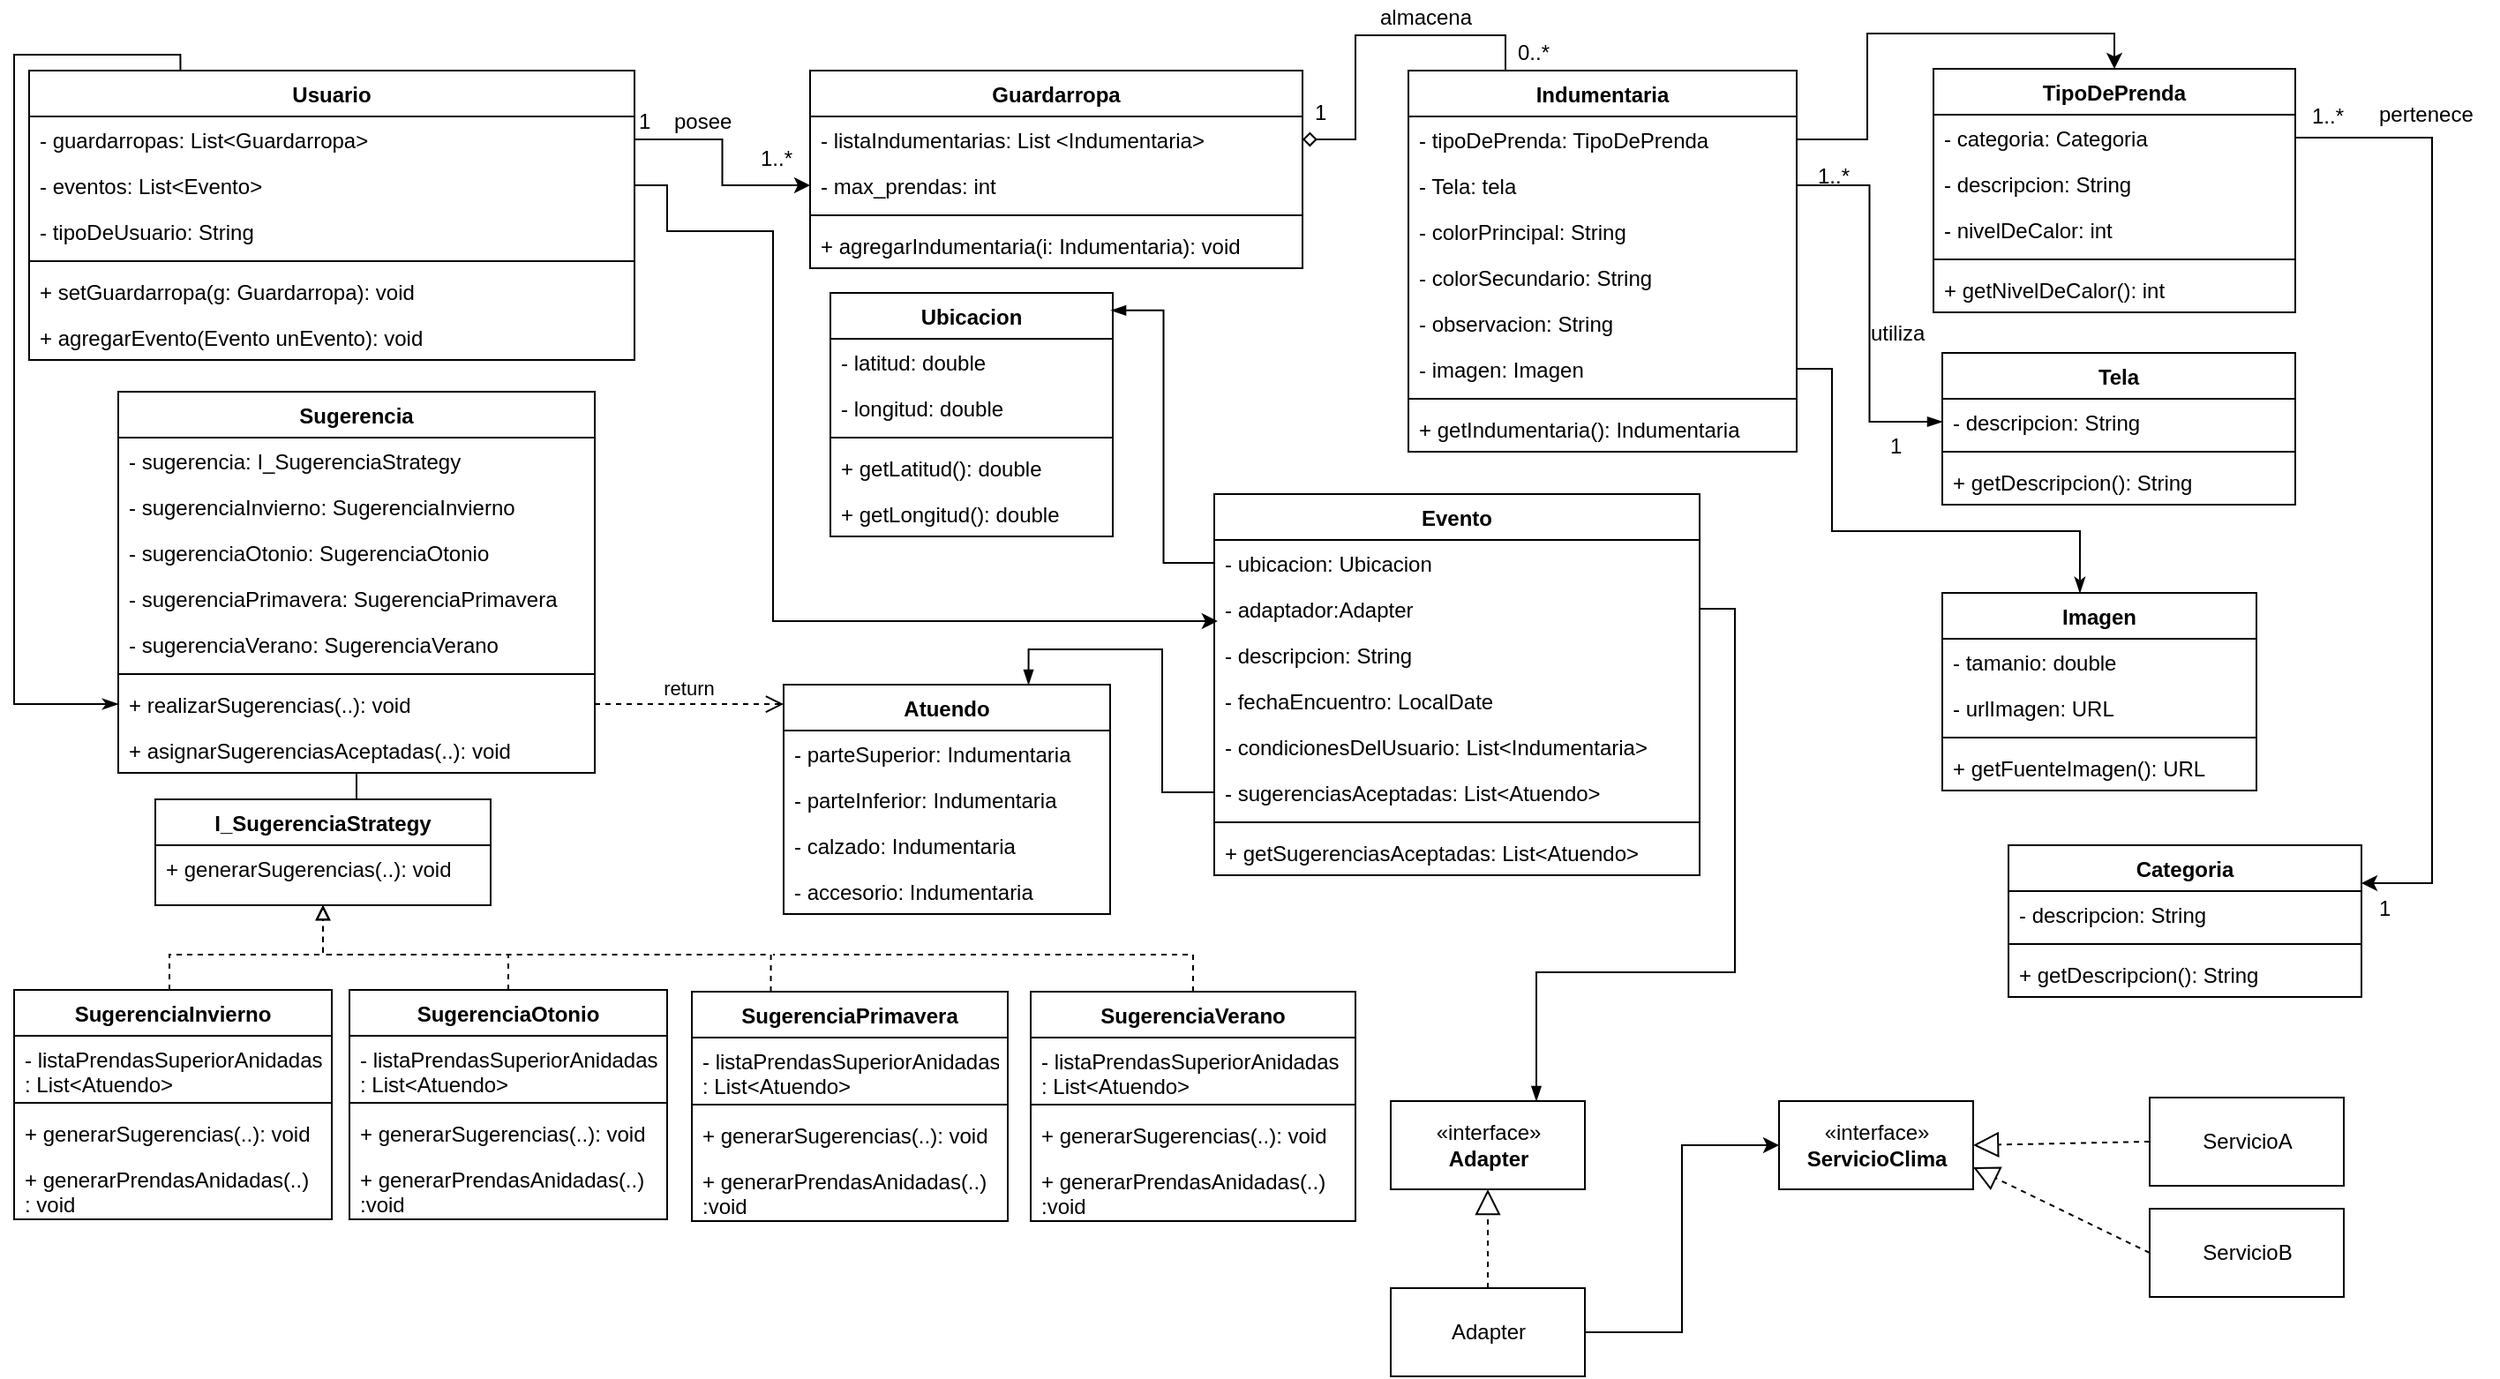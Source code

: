 <mxfile pages="1" version="11.2.2" type="device"><diagram id="8OU8Xir1Ybn-dw4blwjH" name="Page-1"><mxGraphModel dx="1422" dy="1907" grid="1" gridSize="10" guides="1" tooltips="1" connect="1" arrows="1" fold="1" page="1" pageScale="1" pageWidth="1654" pageHeight="1169" math="0" shadow="0"><root><mxCell id="0"/><mxCell id="1" parent="0"/><mxCell id="MgYCHtOOnXpCX_YPfVnc-1" value="Categoria" style="swimlane;fontStyle=1;align=center;verticalAlign=top;childLayout=stackLayout;horizontal=1;startSize=26;horizontalStack=0;resizeParent=1;resizeParentMax=0;resizeLast=0;collapsible=1;marginBottom=0;" parent="1" vertex="1"><mxGeometry x="1150" y="-642" width="200" height="86" as="geometry"/></mxCell><mxCell id="MgYCHtOOnXpCX_YPfVnc-36" value="- descripcion: String" style="text;strokeColor=none;fillColor=none;align=left;verticalAlign=top;spacingLeft=4;spacingRight=4;overflow=hidden;rotatable=0;points=[[0,0.5],[1,0.5]];portConstraint=eastwest;" parent="MgYCHtOOnXpCX_YPfVnc-1" vertex="1"><mxGeometry y="26" width="200" height="26" as="geometry"/></mxCell><mxCell id="MgYCHtOOnXpCX_YPfVnc-3" value="" style="line;strokeWidth=1;fillColor=none;align=left;verticalAlign=middle;spacingTop=-1;spacingLeft=3;spacingRight=3;rotatable=0;labelPosition=right;points=[];portConstraint=eastwest;" parent="MgYCHtOOnXpCX_YPfVnc-1" vertex="1"><mxGeometry y="52" width="200" height="8" as="geometry"/></mxCell><mxCell id="tLxr5ZWW_L6coS8VjgPd-20" value="+ getDescripcion(): String" style="text;strokeColor=none;fillColor=none;align=left;verticalAlign=top;spacingLeft=4;spacingRight=4;overflow=hidden;rotatable=0;points=[[0,0.5],[1,0.5]];portConstraint=eastwest;" parent="MgYCHtOOnXpCX_YPfVnc-1" vertex="1"><mxGeometry y="60" width="200" height="26" as="geometry"/></mxCell><mxCell id="MgYCHtOOnXpCX_YPfVnc-5" value="Tela" style="swimlane;fontStyle=1;align=center;verticalAlign=top;childLayout=stackLayout;horizontal=1;startSize=26;horizontalStack=0;resizeParent=1;resizeParentMax=0;resizeLast=0;collapsible=1;marginBottom=0;" parent="1" vertex="1"><mxGeometry x="1112.5" y="-921" width="200" height="86" as="geometry"/></mxCell><mxCell id="MgYCHtOOnXpCX_YPfVnc-6" value="- descripcion: String" style="text;strokeColor=none;fillColor=none;align=left;verticalAlign=top;spacingLeft=4;spacingRight=4;overflow=hidden;rotatable=0;points=[[0,0.5],[1,0.5]];portConstraint=eastwest;" parent="MgYCHtOOnXpCX_YPfVnc-5" vertex="1"><mxGeometry y="26" width="200" height="26" as="geometry"/></mxCell><mxCell id="MgYCHtOOnXpCX_YPfVnc-7" value="" style="line;strokeWidth=1;fillColor=none;align=left;verticalAlign=middle;spacingTop=-1;spacingLeft=3;spacingRight=3;rotatable=0;labelPosition=right;points=[];portConstraint=eastwest;" parent="MgYCHtOOnXpCX_YPfVnc-5" vertex="1"><mxGeometry y="52" width="200" height="8" as="geometry"/></mxCell><mxCell id="tLxr5ZWW_L6coS8VjgPd-21" value="+ getDescripcion(): String" style="text;strokeColor=none;fillColor=none;align=left;verticalAlign=top;spacingLeft=4;spacingRight=4;overflow=hidden;rotatable=0;points=[[0,0.5],[1,0.5]];portConstraint=eastwest;" parent="MgYCHtOOnXpCX_YPfVnc-5" vertex="1"><mxGeometry y="60" width="200" height="26" as="geometry"/></mxCell><mxCell id="MgYCHtOOnXpCX_YPfVnc-13" value="TipoDePrenda" style="swimlane;fontStyle=1;align=center;verticalAlign=top;childLayout=stackLayout;horizontal=1;startSize=26;horizontalStack=0;resizeParent=1;resizeParentMax=0;resizeLast=0;collapsible=1;marginBottom=0;" parent="1" vertex="1"><mxGeometry x="1107.5" y="-1082" width="205" height="138" as="geometry"/></mxCell><mxCell id="MgYCHtOOnXpCX_YPfVnc-14" value="- categoria: Categoria" style="text;strokeColor=none;fillColor=none;align=left;verticalAlign=top;spacingLeft=4;spacingRight=4;overflow=hidden;rotatable=0;points=[[0,0.5],[1,0.5]];portConstraint=eastwest;" parent="MgYCHtOOnXpCX_YPfVnc-13" vertex="1"><mxGeometry y="26" width="205" height="26" as="geometry"/></mxCell><mxCell id="UfA541FBa1bPkRwfFyCx-13" value="- descripcion: String" style="text;strokeColor=none;fillColor=none;align=left;verticalAlign=top;spacingLeft=4;spacingRight=4;overflow=hidden;rotatable=0;points=[[0,0.5],[1,0.5]];portConstraint=eastwest;" parent="MgYCHtOOnXpCX_YPfVnc-13" vertex="1"><mxGeometry y="52" width="205" height="26" as="geometry"/></mxCell><mxCell id="UfA541FBa1bPkRwfFyCx-82" value="- nivelDeCalor: int" style="text;strokeColor=none;fillColor=none;align=left;verticalAlign=top;spacingLeft=4;spacingRight=4;overflow=hidden;rotatable=0;points=[[0,0.5],[1,0.5]];portConstraint=eastwest;" parent="MgYCHtOOnXpCX_YPfVnc-13" vertex="1"><mxGeometry y="78" width="205" height="26" as="geometry"/></mxCell><mxCell id="MgYCHtOOnXpCX_YPfVnc-15" value="" style="line;strokeWidth=1;fillColor=none;align=left;verticalAlign=middle;spacingTop=-1;spacingLeft=3;spacingRight=3;rotatable=0;labelPosition=right;points=[];portConstraint=eastwest;" parent="MgYCHtOOnXpCX_YPfVnc-13" vertex="1"><mxGeometry y="104" width="205" height="8" as="geometry"/></mxCell><mxCell id="UfA541FBa1bPkRwfFyCx-14" value="+ getNivelDeCalor(): int" style="text;strokeColor=none;fillColor=none;align=left;verticalAlign=top;spacingLeft=4;spacingRight=4;overflow=hidden;rotatable=0;points=[[0,0.5],[1,0.5]];portConstraint=eastwest;" parent="MgYCHtOOnXpCX_YPfVnc-13" vertex="1"><mxGeometry y="112" width="205" height="26" as="geometry"/></mxCell><mxCell id="UfA541FBa1bPkRwfFyCx-17" style="edgeStyle=orthogonalEdgeStyle;rounded=0;orthogonalLoop=1;jettySize=auto;html=1;exitX=1;exitY=0.5;exitDx=0;exitDy=0;entryX=0.5;entryY=0;entryDx=0;entryDy=0;" parent="1" source="MgYCHtOOnXpCX_YPfVnc-38" target="MgYCHtOOnXpCX_YPfVnc-13" edge="1"><mxGeometry relative="1" as="geometry"><Array as="points"><mxPoint x="1070" y="-1042"/><mxPoint x="1070" y="-1102"/><mxPoint x="1210" y="-1102"/></Array></mxGeometry></mxCell><mxCell id="UfA541FBa1bPkRwfFyCx-22" style="edgeStyle=orthogonalEdgeStyle;rounded=0;orthogonalLoop=1;jettySize=auto;html=1;exitX=0.25;exitY=0;exitDx=0;exitDy=0;entryX=1;entryY=0.5;entryDx=0;entryDy=0;endArrow=diamond;endFill=0;" parent="1" source="MgYCHtOOnXpCX_YPfVnc-37" target="tLxr5ZWW_L6coS8VjgPd-8" edge="1"><mxGeometry relative="1" as="geometry"/></mxCell><mxCell id="MgYCHtOOnXpCX_YPfVnc-37" value="Indumentaria" style="swimlane;fontStyle=1;align=center;verticalAlign=top;childLayout=stackLayout;horizontal=1;startSize=26;horizontalStack=0;resizeParent=1;resizeParentMax=0;resizeLast=0;collapsible=1;marginBottom=0;" parent="1" vertex="1"><mxGeometry x="810" y="-1081" width="220" height="216" as="geometry"/></mxCell><mxCell id="MgYCHtOOnXpCX_YPfVnc-38" value="- tipoDePrenda: TipoDePrenda" style="text;strokeColor=none;fillColor=none;align=left;verticalAlign=top;spacingLeft=4;spacingRight=4;overflow=hidden;rotatable=0;points=[[0,0.5],[1,0.5]];portConstraint=eastwest;" parent="MgYCHtOOnXpCX_YPfVnc-37" vertex="1"><mxGeometry y="26" width="220" height="26" as="geometry"/></mxCell><mxCell id="MgYCHtOOnXpCX_YPfVnc-45" value="- Tela: tela" style="text;strokeColor=none;fillColor=none;align=left;verticalAlign=top;spacingLeft=4;spacingRight=4;overflow=hidden;rotatable=0;points=[[0,0.5],[1,0.5]];portConstraint=eastwest;" parent="MgYCHtOOnXpCX_YPfVnc-37" vertex="1"><mxGeometry y="52" width="220" height="26" as="geometry"/></mxCell><mxCell id="tLxr5ZWW_L6coS8VjgPd-23" value="- colorPrincipal: String" style="text;strokeColor=none;fillColor=none;align=left;verticalAlign=top;spacingLeft=4;spacingRight=4;overflow=hidden;rotatable=0;points=[[0,0.5],[1,0.5]];portConstraint=eastwest;" parent="MgYCHtOOnXpCX_YPfVnc-37" vertex="1"><mxGeometry y="78" width="220" height="26" as="geometry"/></mxCell><mxCell id="tLxr5ZWW_L6coS8VjgPd-22" value="- colorSecundario: String" style="text;strokeColor=none;fillColor=none;align=left;verticalAlign=top;spacingLeft=4;spacingRight=4;overflow=hidden;rotatable=0;points=[[0,0.5],[1,0.5]];portConstraint=eastwest;" parent="MgYCHtOOnXpCX_YPfVnc-37" vertex="1"><mxGeometry y="104" width="220" height="26" as="geometry"/></mxCell><mxCell id="tLxr5ZWW_L6coS8VjgPd-24" value="- observacion: String" style="text;strokeColor=none;fillColor=none;align=left;verticalAlign=top;spacingLeft=4;spacingRight=4;overflow=hidden;rotatable=0;points=[[0,0.5],[1,0.5]];portConstraint=eastwest;" parent="MgYCHtOOnXpCX_YPfVnc-37" vertex="1"><mxGeometry y="130" width="220" height="26" as="geometry"/></mxCell><mxCell id="5P4lLM2oPg7urz62pOL4-3" value="- imagen: Imagen" style="text;strokeColor=none;fillColor=none;align=left;verticalAlign=top;spacingLeft=4;spacingRight=4;overflow=hidden;rotatable=0;points=[[0,0.5],[1,0.5]];portConstraint=eastwest;" parent="MgYCHtOOnXpCX_YPfVnc-37" vertex="1"><mxGeometry y="156" width="220" height="26" as="geometry"/></mxCell><mxCell id="MgYCHtOOnXpCX_YPfVnc-39" value="" style="line;strokeWidth=1;fillColor=none;align=left;verticalAlign=middle;spacingTop=-1;spacingLeft=3;spacingRight=3;rotatable=0;labelPosition=right;points=[];portConstraint=eastwest;" parent="MgYCHtOOnXpCX_YPfVnc-37" vertex="1"><mxGeometry y="182" width="220" height="8" as="geometry"/></mxCell><mxCell id="MgYCHtOOnXpCX_YPfVnc-40" value="+ getIndumentaria(): Indumentaria" style="text;strokeColor=none;fillColor=none;align=left;verticalAlign=top;spacingLeft=4;spacingRight=4;overflow=hidden;rotatable=0;points=[[0,0.5],[1,0.5]];portConstraint=eastwest;" parent="MgYCHtOOnXpCX_YPfVnc-37" vertex="1"><mxGeometry y="190" width="220" height="26" as="geometry"/></mxCell><mxCell id="MgYCHtOOnXpCX_YPfVnc-74" value="Usuario" style="swimlane;fontStyle=1;align=center;verticalAlign=top;childLayout=stackLayout;horizontal=1;startSize=26;horizontalStack=0;resizeParent=1;resizeParentMax=0;resizeLast=0;collapsible=1;marginBottom=0;" parent="1" vertex="1"><mxGeometry x="28.5" y="-1081" width="343" height="164" as="geometry"/></mxCell><mxCell id="MgYCHtOOnXpCX_YPfVnc-75" value="- guardarropas: List&lt;Guardarropa&gt;" style="text;strokeColor=none;fillColor=none;align=left;verticalAlign=top;spacingLeft=4;spacingRight=4;overflow=hidden;rotatable=0;points=[[0,0.5],[1,0.5]];portConstraint=eastwest;" parent="MgYCHtOOnXpCX_YPfVnc-74" vertex="1"><mxGeometry y="26" width="343" height="26" as="geometry"/></mxCell><mxCell id="UfA541FBa1bPkRwfFyCx-59" value="- eventos: List&lt;Evento&gt;" style="text;strokeColor=none;fillColor=none;align=left;verticalAlign=top;spacingLeft=4;spacingRight=4;overflow=hidden;rotatable=0;points=[[0,0.5],[1,0.5]];portConstraint=eastwest;" parent="MgYCHtOOnXpCX_YPfVnc-74" vertex="1"><mxGeometry y="52" width="343" height="26" as="geometry"/></mxCell><mxCell id="5P4lLM2oPg7urz62pOL4-29" value="- tipoDeUsuario: String" style="text;strokeColor=none;fillColor=none;align=left;verticalAlign=top;spacingLeft=4;spacingRight=4;overflow=hidden;rotatable=0;points=[[0,0.5],[1,0.5]];portConstraint=eastwest;" parent="MgYCHtOOnXpCX_YPfVnc-74" vertex="1"><mxGeometry y="78" width="343" height="26" as="geometry"/></mxCell><mxCell id="MgYCHtOOnXpCX_YPfVnc-76" value="" style="line;strokeWidth=1;fillColor=none;align=left;verticalAlign=middle;spacingTop=-1;spacingLeft=3;spacingRight=3;rotatable=0;labelPosition=right;points=[];portConstraint=eastwest;" parent="MgYCHtOOnXpCX_YPfVnc-74" vertex="1"><mxGeometry y="104" width="343" height="8" as="geometry"/></mxCell><mxCell id="tLxr5ZWW_L6coS8VjgPd-1" value="+ setGuardarropa(g: Guardarropa): void" style="text;strokeColor=none;fillColor=none;align=left;verticalAlign=top;spacingLeft=4;spacingRight=4;overflow=hidden;rotatable=0;points=[[0,0.5],[1,0.5]];portConstraint=eastwest;" parent="MgYCHtOOnXpCX_YPfVnc-74" vertex="1"><mxGeometry y="112" width="343" height="26" as="geometry"/></mxCell><mxCell id="tLxr5ZWW_L6coS8VjgPd-6" value="+ agregarEvento(Evento unEvento): void" style="text;strokeColor=none;fillColor=none;align=left;verticalAlign=top;spacingLeft=4;spacingRight=4;overflow=hidden;rotatable=0;points=[[0,0.5],[1,0.5]];portConstraint=eastwest;" parent="MgYCHtOOnXpCX_YPfVnc-74" vertex="1"><mxGeometry y="138" width="343" height="26" as="geometry"/></mxCell><mxCell id="MgYCHtOOnXpCX_YPfVnc-78" value="Guardarropa" style="swimlane;fontStyle=1;align=center;verticalAlign=top;childLayout=stackLayout;horizontal=1;startSize=26;horizontalStack=0;resizeParent=1;resizeParentMax=0;resizeLast=0;collapsible=1;marginBottom=0;" parent="1" vertex="1"><mxGeometry x="471" y="-1081" width="279" height="112" as="geometry"/></mxCell><mxCell id="tLxr5ZWW_L6coS8VjgPd-8" value="- listaIndumentarias: List &lt;Indumentaria&gt;" style="text;strokeColor=none;fillColor=none;align=left;verticalAlign=top;spacingLeft=4;spacingRight=4;overflow=hidden;rotatable=0;points=[[0,0.5],[1,0.5]];portConstraint=eastwest;" parent="MgYCHtOOnXpCX_YPfVnc-78" vertex="1"><mxGeometry y="26" width="279" height="26" as="geometry"/></mxCell><mxCell id="MgYCHtOOnXpCX_YPfVnc-79" value="- max_prendas: int" style="text;strokeColor=none;fillColor=none;align=left;verticalAlign=top;spacingLeft=4;spacingRight=4;overflow=hidden;rotatable=0;points=[[0,0.5],[1,0.5]];portConstraint=eastwest;" parent="MgYCHtOOnXpCX_YPfVnc-78" vertex="1"><mxGeometry y="52" width="279" height="26" as="geometry"/></mxCell><mxCell id="MgYCHtOOnXpCX_YPfVnc-80" value="" style="line;strokeWidth=1;fillColor=none;align=left;verticalAlign=middle;spacingTop=-1;spacingLeft=3;spacingRight=3;rotatable=0;labelPosition=right;points=[];portConstraint=eastwest;" parent="MgYCHtOOnXpCX_YPfVnc-78" vertex="1"><mxGeometry y="78" width="279" height="8" as="geometry"/></mxCell><mxCell id="MgYCHtOOnXpCX_YPfVnc-81" value="+ agregarIndumentaria(i: Indumentaria): void" style="text;strokeColor=none;fillColor=none;align=left;verticalAlign=top;spacingLeft=4;spacingRight=4;overflow=hidden;rotatable=0;points=[[0,0.5],[1,0.5]];portConstraint=eastwest;" parent="MgYCHtOOnXpCX_YPfVnc-78" vertex="1"><mxGeometry y="86" width="279" height="26" as="geometry"/></mxCell><mxCell id="MgYCHtOOnXpCX_YPfVnc-110" value="pertenece" style="text;html=1;resizable=0;points=[];autosize=1;align=left;verticalAlign=top;spacingTop=-4;" parent="1" vertex="1"><mxGeometry x="1357.5" y="-1066" width="70" height="20" as="geometry"/></mxCell><mxCell id="MgYCHtOOnXpCX_YPfVnc-112" value="0..*" style="text;html=1;resizable=0;points=[];autosize=1;align=left;verticalAlign=top;spacingTop=-4;" parent="1" vertex="1"><mxGeometry x="870" y="-1101" width="30" height="20" as="geometry"/></mxCell><mxCell id="MgYCHtOOnXpCX_YPfVnc-124" value="1" style="text;html=1;resizable=0;points=[];autosize=1;align=left;verticalAlign=top;spacingTop=-4;" parent="1" vertex="1"><mxGeometry x="1357.5" y="-616" width="20" height="20" as="geometry"/></mxCell><mxCell id="MgYCHtOOnXpCX_YPfVnc-126" value="posee" style="text;html=1;resizable=0;points=[];autosize=1;align=left;verticalAlign=top;spacingTop=-4;" parent="1" vertex="1"><mxGeometry x="391.5" y="-1062" width="50" height="20" as="geometry"/></mxCell><mxCell id="MgYCHtOOnXpCX_YPfVnc-127" value="1..*" style="text;html=1;resizable=0;points=[];autosize=1;align=left;verticalAlign=top;spacingTop=-4;" parent="1" vertex="1"><mxGeometry x="441" y="-1041" width="30" height="20" as="geometry"/></mxCell><mxCell id="MgYCHtOOnXpCX_YPfVnc-128" value="1" style="text;html=1;resizable=0;points=[];autosize=1;align=left;verticalAlign=top;spacingTop=-4;" parent="1" vertex="1"><mxGeometry x="371.5" y="-1062" width="20" height="20" as="geometry"/></mxCell><mxCell id="MgYCHtOOnXpCX_YPfVnc-131" value="1..*" style="text;html=1;resizable=0;points=[];autosize=1;align=left;verticalAlign=top;spacingTop=-4;" parent="1" vertex="1"><mxGeometry x="1040" y="-1031" width="30" height="20" as="geometry"/></mxCell><mxCell id="MgYCHtOOnXpCX_YPfVnc-132" value="1" style="text;html=1;resizable=0;points=[];autosize=1;align=left;verticalAlign=top;spacingTop=-4;" parent="1" vertex="1"><mxGeometry x="1080.5" y="-878" width="20" height="20" as="geometry"/></mxCell><mxCell id="MgYCHtOOnXpCX_YPfVnc-133" value="almacena" style="text;html=1;resizable=0;points=[];autosize=1;align=left;verticalAlign=top;spacingTop=-4;" parent="1" vertex="1"><mxGeometry x="792" y="-1121" width="70" height="20" as="geometry"/></mxCell><mxCell id="MgYCHtOOnXpCX_YPfVnc-134" value="1" style="text;html=1;resizable=0;points=[];autosize=1;align=left;verticalAlign=top;spacingTop=-4;" parent="1" vertex="1"><mxGeometry x="755" y="-1067" width="20" height="20" as="geometry"/></mxCell><mxCell id="MgYCHtOOnXpCX_YPfVnc-135" value="1..*" style="text;html=1;resizable=0;points=[];autosize=1;align=left;verticalAlign=top;spacingTop=-4;" parent="1" vertex="1"><mxGeometry x="1320" y="-1065" width="30" height="20" as="geometry"/></mxCell><mxCell id="tLxr5ZWW_L6coS8VjgPd-7" style="edgeStyle=orthogonalEdgeStyle;rounded=0;orthogonalLoop=1;jettySize=auto;html=1;exitX=1;exitY=0.5;exitDx=0;exitDy=0;entryX=0;entryY=0.5;entryDx=0;entryDy=0;" parent="1" source="MgYCHtOOnXpCX_YPfVnc-75" target="MgYCHtOOnXpCX_YPfVnc-79" edge="1"><mxGeometry relative="1" as="geometry"/></mxCell><mxCell id="tLxr5ZWW_L6coS8VjgPd-13" value="Atuendo" style="swimlane;fontStyle=1;align=center;verticalAlign=top;childLayout=stackLayout;horizontal=1;startSize=26;horizontalStack=0;resizeParent=1;resizeParentMax=0;resizeLast=0;collapsible=1;marginBottom=0;" parent="1" vertex="1"><mxGeometry x="456" y="-733" width="185" height="130" as="geometry"/></mxCell><mxCell id="UfA541FBa1bPkRwfFyCx-23" value="- parteSuperior: Indumentaria" style="text;strokeColor=none;fillColor=none;align=left;verticalAlign=top;spacingLeft=4;spacingRight=4;overflow=hidden;rotatable=0;points=[[0,0.5],[1,0.5]];portConstraint=eastwest;" parent="tLxr5ZWW_L6coS8VjgPd-13" vertex="1"><mxGeometry y="26" width="185" height="26" as="geometry"/></mxCell><mxCell id="aE-b-BkZGXT8TBC892Aj-1" value="- parteInferior: Indumentaria" style="text;strokeColor=none;fillColor=none;align=left;verticalAlign=top;spacingLeft=4;spacingRight=4;overflow=hidden;rotatable=0;points=[[0,0.5],[1,0.5]];portConstraint=eastwest;" parent="tLxr5ZWW_L6coS8VjgPd-13" vertex="1"><mxGeometry y="52" width="185" height="26" as="geometry"/></mxCell><mxCell id="aE-b-BkZGXT8TBC892Aj-3" value="- calzado: Indumentaria" style="text;strokeColor=none;fillColor=none;align=left;verticalAlign=top;spacingLeft=4;spacingRight=4;overflow=hidden;rotatable=0;points=[[0,0.5],[1,0.5]];portConstraint=eastwest;" parent="tLxr5ZWW_L6coS8VjgPd-13" vertex="1"><mxGeometry y="78" width="185" height="26" as="geometry"/></mxCell><mxCell id="aE-b-BkZGXT8TBC892Aj-2" value="- accesorio: Indumentaria" style="text;strokeColor=none;fillColor=none;align=left;verticalAlign=top;spacingLeft=4;spacingRight=4;overflow=hidden;rotatable=0;points=[[0,0.5],[1,0.5]];portConstraint=eastwest;" parent="tLxr5ZWW_L6coS8VjgPd-13" vertex="1"><mxGeometry y="104" width="185" height="26" as="geometry"/></mxCell><mxCell id="tLxr5ZWW_L6coS8VjgPd-33" value="utiliza" style="text;html=1;resizable=0;points=[];autosize=1;align=left;verticalAlign=top;spacingTop=-4;" parent="1" vertex="1"><mxGeometry x="1070" y="-942.5" width="50" height="20" as="geometry"/></mxCell><mxCell id="UDsqQ-P9RkD_2-QynkeI-22" style="edgeStyle=orthogonalEdgeStyle;rounded=0;orthogonalLoop=1;jettySize=auto;html=1;exitX=0.5;exitY=1;exitDx=0;exitDy=0;endArrow=blockThin;endFill=1;" parent="1" source="UfA541FBa1bPkRwfFyCx-1" target="QiWYWfIqLNMKEcx0ySFP-2" edge="1"><mxGeometry relative="1" as="geometry"/></mxCell><mxCell id="UfA541FBa1bPkRwfFyCx-1" value="Sugerencia" style="swimlane;fontStyle=1;align=center;verticalAlign=top;childLayout=stackLayout;horizontal=1;startSize=26;horizontalStack=0;resizeParent=1;resizeParentMax=0;resizeLast=0;collapsible=1;marginBottom=0;" parent="1" vertex="1"><mxGeometry x="79" y="-899" width="270" height="216" as="geometry"/></mxCell><mxCell id="Y3bVDH6NOn5_jZxehPJS-13" value="- sugerencia: I_SugerenciaStrategy" style="text;strokeColor=none;fillColor=none;align=left;verticalAlign=top;spacingLeft=4;spacingRight=4;overflow=hidden;rotatable=0;points=[[0,0.5],[1,0.5]];portConstraint=eastwest;" vertex="1" parent="UfA541FBa1bPkRwfFyCx-1"><mxGeometry y="26" width="270" height="26" as="geometry"/></mxCell><mxCell id="UfA541FBa1bPkRwfFyCx-29" value="- sugerenciaInvierno: SugerenciaInvierno" style="text;strokeColor=none;fillColor=none;align=left;verticalAlign=top;spacingLeft=4;spacingRight=4;overflow=hidden;rotatable=0;points=[[0,0.5],[1,0.5]];portConstraint=eastwest;" parent="UfA541FBa1bPkRwfFyCx-1" vertex="1"><mxGeometry y="52" width="270" height="26" as="geometry"/></mxCell><mxCell id="QiWYWfIqLNMKEcx0ySFP-28" value="- sugerenciaOtonio: SugerenciaOtonio" style="text;strokeColor=none;fillColor=none;align=left;verticalAlign=top;spacingLeft=4;spacingRight=4;overflow=hidden;rotatable=0;points=[[0,0.5],[1,0.5]];portConstraint=eastwest;" parent="UfA541FBa1bPkRwfFyCx-1" vertex="1"><mxGeometry y="78" width="270" height="26" as="geometry"/></mxCell><mxCell id="QiWYWfIqLNMKEcx0ySFP-27" value="- sugerenciaPrimavera: SugerenciaPrimavera" style="text;strokeColor=none;fillColor=none;align=left;verticalAlign=top;spacingLeft=4;spacingRight=4;overflow=hidden;rotatable=0;points=[[0,0.5],[1,0.5]];portConstraint=eastwest;" parent="UfA541FBa1bPkRwfFyCx-1" vertex="1"><mxGeometry y="104" width="270" height="26" as="geometry"/></mxCell><mxCell id="QiWYWfIqLNMKEcx0ySFP-25" value="- sugerenciaVerano: SugerenciaVerano" style="text;strokeColor=none;fillColor=none;align=left;verticalAlign=top;spacingLeft=4;spacingRight=4;overflow=hidden;rotatable=0;points=[[0,0.5],[1,0.5]];portConstraint=eastwest;" parent="UfA541FBa1bPkRwfFyCx-1" vertex="1"><mxGeometry y="130" width="270" height="26" as="geometry"/></mxCell><mxCell id="UfA541FBa1bPkRwfFyCx-3" value="" style="line;strokeWidth=1;fillColor=none;align=left;verticalAlign=middle;spacingTop=-1;spacingLeft=3;spacingRight=3;rotatable=0;labelPosition=right;points=[];portConstraint=eastwest;" parent="UfA541FBa1bPkRwfFyCx-1" vertex="1"><mxGeometry y="156" width="270" height="8" as="geometry"/></mxCell><mxCell id="UfA541FBa1bPkRwfFyCx-4" value="+ realizarSugerencias(..): void" style="text;strokeColor=none;fillColor=none;align=left;verticalAlign=top;spacingLeft=4;spacingRight=4;overflow=hidden;rotatable=0;points=[[0,0.5],[1,0.5]];portConstraint=eastwest;" parent="UfA541FBa1bPkRwfFyCx-1" vertex="1"><mxGeometry y="164" width="270" height="26" as="geometry"/></mxCell><mxCell id="UDsqQ-P9RkD_2-QynkeI-21" value="+ asignarSugerenciasAceptadas(..): void" style="text;strokeColor=none;fillColor=none;align=left;verticalAlign=top;spacingLeft=4;spacingRight=4;overflow=hidden;rotatable=0;points=[[0,0.5],[1,0.5]];portConstraint=eastwest;" parent="UfA541FBa1bPkRwfFyCx-1" vertex="1"><mxGeometry y="190" width="270" height="26" as="geometry"/></mxCell><mxCell id="UfA541FBa1bPkRwfFyCx-18" style="edgeStyle=orthogonalEdgeStyle;rounded=0;orthogonalLoop=1;jettySize=auto;html=1;exitX=1;exitY=0.5;exitDx=0;exitDy=0;entryX=1;entryY=0.25;entryDx=0;entryDy=0;" parent="1" source="MgYCHtOOnXpCX_YPfVnc-14" target="MgYCHtOOnXpCX_YPfVnc-1" edge="1"><mxGeometry relative="1" as="geometry"><mxPoint x="1360" y="-660" as="targetPoint"/><Array as="points"><mxPoint x="1390" y="-1043"/><mxPoint x="1390" y="-620"/></Array></mxGeometry></mxCell><mxCell id="UfA541FBa1bPkRwfFyCx-26" value="return" style="html=1;verticalAlign=bottom;endArrow=open;dashed=1;endSize=8;entryX=0;entryY=0.085;entryDx=0;entryDy=0;entryPerimeter=0;exitX=1;exitY=0.5;exitDx=0;exitDy=0;" parent="1" source="UfA541FBa1bPkRwfFyCx-4" target="tLxr5ZWW_L6coS8VjgPd-13" edge="1"><mxGeometry relative="1" as="geometry"><mxPoint x="331.5" y="-705.5" as="sourcePoint"/><mxPoint x="580" y="-840" as="targetPoint"/><Array as="points"/></mxGeometry></mxCell><mxCell id="UfA541FBa1bPkRwfFyCx-32" style="edgeStyle=orthogonalEdgeStyle;rounded=0;orthogonalLoop=1;jettySize=auto;html=1;exitX=1;exitY=0.5;exitDx=0;exitDy=0;entryX=0;entryY=0.5;entryDx=0;entryDy=0;endArrow=blockThin;endFill=1;" parent="1" source="MgYCHtOOnXpCX_YPfVnc-45" target="MgYCHtOOnXpCX_YPfVnc-6" edge="1"><mxGeometry relative="1" as="geometry"/></mxCell><mxCell id="UfA541FBa1bPkRwfFyCx-50" style="edgeStyle=orthogonalEdgeStyle;rounded=0;orthogonalLoop=1;jettySize=auto;html=1;exitX=0.25;exitY=0;exitDx=0;exitDy=0;entryX=0;entryY=0.5;entryDx=0;entryDy=0;startArrow=none;startFill=0;endArrow=classicThin;endFill=1;" parent="1" source="MgYCHtOOnXpCX_YPfVnc-74" target="UfA541FBa1bPkRwfFyCx-4" edge="1"><mxGeometry relative="1" as="geometry"><Array as="points"><mxPoint x="114" y="-1090"/><mxPoint x="20" y="-1090"/><mxPoint x="20" y="-722"/></Array></mxGeometry></mxCell><mxCell id="UfA541FBa1bPkRwfFyCx-52" value="Evento" style="swimlane;fontStyle=1;align=center;verticalAlign=top;childLayout=stackLayout;horizontal=1;startSize=26;horizontalStack=0;resizeParent=1;resizeParentMax=0;resizeLast=0;collapsible=1;marginBottom=0;" parent="1" vertex="1"><mxGeometry x="700" y="-841" width="275" height="216" as="geometry"/></mxCell><mxCell id="UfA541FBa1bPkRwfFyCx-56" value="- ubicacion: Ubicacion" style="text;strokeColor=none;fillColor=none;align=left;verticalAlign=top;spacingLeft=4;spacingRight=4;overflow=hidden;rotatable=0;points=[[0,0.5],[1,0.5]];portConstraint=eastwest;" parent="UfA541FBa1bPkRwfFyCx-52" vertex="1"><mxGeometry y="26" width="275" height="26" as="geometry"/></mxCell><mxCell id="aFanH3R1d4LERXmVM0QE-6" value="- adaptador:Adapter " style="text;strokeColor=none;fillColor=none;align=left;verticalAlign=top;spacingLeft=4;spacingRight=4;overflow=hidden;rotatable=0;points=[[0,0.5],[1,0.5]];portConstraint=eastwest;" parent="UfA541FBa1bPkRwfFyCx-52" vertex="1"><mxGeometry y="52" width="275" height="26" as="geometry"/></mxCell><mxCell id="UfA541FBa1bPkRwfFyCx-53" value="- descripcion: String" style="text;strokeColor=none;fillColor=none;align=left;verticalAlign=top;spacingLeft=4;spacingRight=4;overflow=hidden;rotatable=0;points=[[0,0.5],[1,0.5]];portConstraint=eastwest;" parent="UfA541FBa1bPkRwfFyCx-52" vertex="1"><mxGeometry y="78" width="275" height="26" as="geometry"/></mxCell><mxCell id="UfA541FBa1bPkRwfFyCx-57" value="- fechaEncuentro: LocalDate" style="text;strokeColor=none;fillColor=none;align=left;verticalAlign=top;spacingLeft=4;spacingRight=4;overflow=hidden;rotatable=0;points=[[0,0.5],[1,0.5]];portConstraint=eastwest;" parent="UfA541FBa1bPkRwfFyCx-52" vertex="1"><mxGeometry y="104" width="275" height="26" as="geometry"/></mxCell><mxCell id="UDsqQ-P9RkD_2-QynkeI-15" value="- condicionesDelUsuario: List&lt;Indumentaria&gt;" style="text;strokeColor=none;fillColor=none;align=left;verticalAlign=top;spacingLeft=4;spacingRight=4;overflow=hidden;rotatable=0;points=[[0,0.5],[1,0.5]];portConstraint=eastwest;" parent="UfA541FBa1bPkRwfFyCx-52" vertex="1"><mxGeometry y="130" width="275" height="26" as="geometry"/></mxCell><mxCell id="UDsqQ-P9RkD_2-QynkeI-16" value="- sugerenciasAceptadas: List&lt;Atuendo&gt;" style="text;strokeColor=none;fillColor=none;align=left;verticalAlign=top;spacingLeft=4;spacingRight=4;overflow=hidden;rotatable=0;points=[[0,0.5],[1,0.5]];portConstraint=eastwest;" parent="UfA541FBa1bPkRwfFyCx-52" vertex="1"><mxGeometry y="156" width="275" height="26" as="geometry"/></mxCell><mxCell id="UfA541FBa1bPkRwfFyCx-54" value="" style="line;strokeWidth=1;fillColor=none;align=left;verticalAlign=middle;spacingTop=-1;spacingLeft=3;spacingRight=3;rotatable=0;labelPosition=right;points=[];portConstraint=eastwest;" parent="UfA541FBa1bPkRwfFyCx-52" vertex="1"><mxGeometry y="182" width="275" height="8" as="geometry"/></mxCell><mxCell id="UfA541FBa1bPkRwfFyCx-55" value="+ getSugerenciasAceptadas: List&lt;Atuendo&gt;" style="text;strokeColor=none;fillColor=none;align=left;verticalAlign=top;spacingLeft=4;spacingRight=4;overflow=hidden;rotatable=0;points=[[0,0.5],[1,0.5]];portConstraint=eastwest;" parent="UfA541FBa1bPkRwfFyCx-52" vertex="1"><mxGeometry y="190" width="275" height="26" as="geometry"/></mxCell><mxCell id="UfA541FBa1bPkRwfFyCx-67" value="«interface»&lt;br&gt;&lt;b&gt;ServicioClima&lt;/b&gt;" style="html=1;" parent="1" vertex="1"><mxGeometry x="1020" y="-497" width="110" height="50" as="geometry"/></mxCell><mxCell id="UfA541FBa1bPkRwfFyCx-70" value="ServicioA" style="html=1;" parent="1" vertex="1"><mxGeometry x="1230" y="-499" width="110" height="50" as="geometry"/></mxCell><mxCell id="UfA541FBa1bPkRwfFyCx-71" value="ServicioB" style="html=1;" parent="1" vertex="1"><mxGeometry x="1230" y="-436" width="110" height="50" as="geometry"/></mxCell><mxCell id="UfA541FBa1bPkRwfFyCx-72" value="" style="endArrow=block;dashed=1;endFill=0;endSize=12;html=1;exitX=0;exitY=0.5;exitDx=0;exitDy=0;entryX=1;entryY=0.5;entryDx=0;entryDy=0;" parent="1" source="UfA541FBa1bPkRwfFyCx-70" target="UfA541FBa1bPkRwfFyCx-67" edge="1"><mxGeometry width="160" relative="1" as="geometry"><mxPoint x="1191.5" y="-419.5" as="sourcePoint"/><mxPoint x="1311.5" y="-419" as="targetPoint"/></mxGeometry></mxCell><mxCell id="UfA541FBa1bPkRwfFyCx-73" value="" style="endArrow=block;dashed=1;endFill=0;endSize=12;html=1;exitX=0;exitY=0.5;exitDx=0;exitDy=0;entryX=1;entryY=0.75;entryDx=0;entryDy=0;" parent="1" source="UfA541FBa1bPkRwfFyCx-71" target="UfA541FBa1bPkRwfFyCx-67" edge="1"><mxGeometry width="160" relative="1" as="geometry"><mxPoint x="1350.529" y="-410.324" as="sourcePoint"/><mxPoint x="1251.706" y="-410.324" as="targetPoint"/><Array as="points"/></mxGeometry></mxCell><mxCell id="UfA541FBa1bPkRwfFyCx-75" value="Ubicacion" style="swimlane;fontStyle=1;align=center;verticalAlign=top;childLayout=stackLayout;horizontal=1;startSize=26;horizontalStack=0;resizeParent=1;resizeParentMax=0;resizeLast=0;collapsible=1;marginBottom=0;" parent="1" vertex="1"><mxGeometry x="482.5" y="-955" width="160" height="138" as="geometry"/></mxCell><mxCell id="UfA541FBa1bPkRwfFyCx-76" value="- latitud: double" style="text;strokeColor=none;fillColor=none;align=left;verticalAlign=top;spacingLeft=4;spacingRight=4;overflow=hidden;rotatable=0;points=[[0,0.5],[1,0.5]];portConstraint=eastwest;" parent="UfA541FBa1bPkRwfFyCx-75" vertex="1"><mxGeometry y="26" width="160" height="26" as="geometry"/></mxCell><mxCell id="5P4lLM2oPg7urz62pOL4-30" value="- longitud: double" style="text;strokeColor=none;fillColor=none;align=left;verticalAlign=top;spacingLeft=4;spacingRight=4;overflow=hidden;rotatable=0;points=[[0,0.5],[1,0.5]];portConstraint=eastwest;" parent="UfA541FBa1bPkRwfFyCx-75" vertex="1"><mxGeometry y="52" width="160" height="26" as="geometry"/></mxCell><mxCell id="UfA541FBa1bPkRwfFyCx-77" value="" style="line;strokeWidth=1;fillColor=none;align=left;verticalAlign=middle;spacingTop=-1;spacingLeft=3;spacingRight=3;rotatable=0;labelPosition=right;points=[];portConstraint=eastwest;" parent="UfA541FBa1bPkRwfFyCx-75" vertex="1"><mxGeometry y="78" width="160" height="8" as="geometry"/></mxCell><mxCell id="UfA541FBa1bPkRwfFyCx-78" value="+ getLatitud(): double" style="text;strokeColor=none;fillColor=none;align=left;verticalAlign=top;spacingLeft=4;spacingRight=4;overflow=hidden;rotatable=0;points=[[0,0.5],[1,0.5]];portConstraint=eastwest;" parent="UfA541FBa1bPkRwfFyCx-75" vertex="1"><mxGeometry y="86" width="160" height="26" as="geometry"/></mxCell><mxCell id="UfA541FBa1bPkRwfFyCx-81" value="+ getLongitud(): double" style="text;strokeColor=none;fillColor=none;align=left;verticalAlign=top;spacingLeft=4;spacingRight=4;overflow=hidden;rotatable=0;points=[[0,0.5],[1,0.5]];portConstraint=eastwest;" parent="UfA541FBa1bPkRwfFyCx-75" vertex="1"><mxGeometry y="112" width="160" height="26" as="geometry"/></mxCell><mxCell id="UfA541FBa1bPkRwfFyCx-91" style="edgeStyle=orthogonalEdgeStyle;rounded=0;orthogonalLoop=1;jettySize=auto;html=1;startArrow=classicThin;startFill=1;endArrow=none;endFill=0;entryX=1;entryY=0.5;entryDx=0;entryDy=0;exitX=0.438;exitY=0;exitDx=0;exitDy=0;exitPerimeter=0;" parent="1" source="UfA541FBa1bPkRwfFyCx-87" target="5P4lLM2oPg7urz62pOL4-3" edge="1"><mxGeometry relative="1" as="geometry"><mxPoint x="920" y="-780" as="targetPoint"/><mxPoint x="820" y="-810" as="sourcePoint"/><Array as="points"><mxPoint x="1190" y="-820"/><mxPoint x="1050" y="-820"/><mxPoint x="1050" y="-912"/></Array></mxGeometry></mxCell><mxCell id="UfA541FBa1bPkRwfFyCx-87" value="Imagen" style="swimlane;fontStyle=1;align=center;verticalAlign=top;childLayout=stackLayout;horizontal=1;startSize=26;horizontalStack=0;resizeParent=1;resizeParentMax=0;resizeLast=0;collapsible=1;marginBottom=0;" parent="1" vertex="1"><mxGeometry x="1112.5" y="-785" width="178" height="112" as="geometry"/></mxCell><mxCell id="UfA541FBa1bPkRwfFyCx-88" value="- tamanio: double" style="text;strokeColor=none;fillColor=none;align=left;verticalAlign=top;spacingLeft=4;spacingRight=4;overflow=hidden;rotatable=0;points=[[0,0.5],[1,0.5]];portConstraint=eastwest;" parent="UfA541FBa1bPkRwfFyCx-87" vertex="1"><mxGeometry y="26" width="178" height="26" as="geometry"/></mxCell><mxCell id="5P4lLM2oPg7urz62pOL4-4" value="- urlImagen: URL" style="text;strokeColor=none;fillColor=none;align=left;verticalAlign=top;spacingLeft=4;spacingRight=4;overflow=hidden;rotatable=0;points=[[0,0.5],[1,0.5]];portConstraint=eastwest;" parent="UfA541FBa1bPkRwfFyCx-87" vertex="1"><mxGeometry y="52" width="178" height="26" as="geometry"/></mxCell><mxCell id="UfA541FBa1bPkRwfFyCx-89" value="" style="line;strokeWidth=1;fillColor=none;align=left;verticalAlign=middle;spacingTop=-1;spacingLeft=3;spacingRight=3;rotatable=0;labelPosition=right;points=[];portConstraint=eastwest;" parent="UfA541FBa1bPkRwfFyCx-87" vertex="1"><mxGeometry y="78" width="178" height="8" as="geometry"/></mxCell><mxCell id="UfA541FBa1bPkRwfFyCx-90" value="+ getFuenteImagen(): URL" style="text;strokeColor=none;fillColor=none;align=left;verticalAlign=top;spacingLeft=4;spacingRight=4;overflow=hidden;rotatable=0;points=[[0,0.5],[1,0.5]];portConstraint=eastwest;" parent="UfA541FBa1bPkRwfFyCx-87" vertex="1"><mxGeometry y="86" width="178" height="26" as="geometry"/></mxCell><mxCell id="5P4lLM2oPg7urz62pOL4-33" value="SugerenciaInvierno" style="swimlane;fontStyle=1;align=center;verticalAlign=top;childLayout=stackLayout;horizontal=1;startSize=26;horizontalStack=0;resizeParent=1;resizeParentMax=0;resizeLast=0;collapsible=1;marginBottom=0;" parent="1" vertex="1"><mxGeometry x="20" y="-560" width="180" height="130" as="geometry"/></mxCell><mxCell id="5P4lLM2oPg7urz62pOL4-34" value="- listaPrendasSuperiorAnidadas&#xA;: List&lt;Atuendo&gt;" style="text;strokeColor=none;fillColor=none;align=left;verticalAlign=top;spacingLeft=4;spacingRight=4;overflow=hidden;rotatable=0;points=[[0,0.5],[1,0.5]];portConstraint=eastwest;" parent="5P4lLM2oPg7urz62pOL4-33" vertex="1"><mxGeometry y="26" width="180" height="34" as="geometry"/></mxCell><mxCell id="5P4lLM2oPg7urz62pOL4-35" value="" style="line;strokeWidth=1;fillColor=none;align=left;verticalAlign=middle;spacingTop=-1;spacingLeft=3;spacingRight=3;rotatable=0;labelPosition=right;points=[];portConstraint=eastwest;" parent="5P4lLM2oPg7urz62pOL4-33" vertex="1"><mxGeometry y="60" width="180" height="8" as="geometry"/></mxCell><mxCell id="5P4lLM2oPg7urz62pOL4-36" value="+ generarSugerencias(..): void" style="text;strokeColor=none;fillColor=none;align=left;verticalAlign=top;spacingLeft=4;spacingRight=4;overflow=hidden;rotatable=0;points=[[0,0.5],[1,0.5]];portConstraint=eastwest;" parent="5P4lLM2oPg7urz62pOL4-33" vertex="1"><mxGeometry y="68" width="180" height="26" as="geometry"/></mxCell><mxCell id="Y3bVDH6NOn5_jZxehPJS-1" value="+ generarPrendasAnidadas(..)&#xA;: void" style="text;strokeColor=none;fillColor=none;align=left;verticalAlign=top;spacingLeft=4;spacingRight=4;overflow=hidden;rotatable=0;points=[[0,0.5],[1,0.5]];portConstraint=eastwest;" vertex="1" parent="5P4lLM2oPg7urz62pOL4-33"><mxGeometry y="94" width="180" height="36" as="geometry"/></mxCell><mxCell id="5P4lLM2oPg7urz62pOL4-37" value="SugerenciaOtonio" style="swimlane;fontStyle=1;align=center;verticalAlign=top;childLayout=stackLayout;horizontal=1;startSize=26;horizontalStack=0;resizeParent=1;resizeParentMax=0;resizeLast=0;collapsible=1;marginBottom=0;" parent="1" vertex="1"><mxGeometry x="210" y="-560" width="180" height="130" as="geometry"/></mxCell><mxCell id="5P4lLM2oPg7urz62pOL4-38" value="- listaPrendasSuperiorAnidadas&#xA;: List&lt;Atuendo&gt;" style="text;strokeColor=none;fillColor=none;align=left;verticalAlign=top;spacingLeft=4;spacingRight=4;overflow=hidden;rotatable=0;points=[[0,0.5],[1,0.5]];portConstraint=eastwest;" parent="5P4lLM2oPg7urz62pOL4-37" vertex="1"><mxGeometry y="26" width="180" height="34" as="geometry"/></mxCell><mxCell id="5P4lLM2oPg7urz62pOL4-39" value="" style="line;strokeWidth=1;fillColor=none;align=left;verticalAlign=middle;spacingTop=-1;spacingLeft=3;spacingRight=3;rotatable=0;labelPosition=right;points=[];portConstraint=eastwest;" parent="5P4lLM2oPg7urz62pOL4-37" vertex="1"><mxGeometry y="60" width="180" height="8" as="geometry"/></mxCell><mxCell id="5P4lLM2oPg7urz62pOL4-40" value="+ generarSugerencias(..): void" style="text;strokeColor=none;fillColor=none;align=left;verticalAlign=top;spacingLeft=4;spacingRight=4;overflow=hidden;rotatable=0;points=[[0,0.5],[1,0.5]];portConstraint=eastwest;" parent="5P4lLM2oPg7urz62pOL4-37" vertex="1"><mxGeometry y="68" width="180" height="26" as="geometry"/></mxCell><mxCell id="Y3bVDH6NOn5_jZxehPJS-2" value="+ generarPrendasAnidadas(..)&#xA;:void&#xA;" style="text;strokeColor=none;fillColor=none;align=left;verticalAlign=top;spacingLeft=4;spacingRight=4;overflow=hidden;rotatable=0;points=[[0,0.5],[1,0.5]];portConstraint=eastwest;" vertex="1" parent="5P4lLM2oPg7urz62pOL4-37"><mxGeometry y="94" width="180" height="36" as="geometry"/></mxCell><mxCell id="QiWYWfIqLNMKEcx0ySFP-2" value="I_SugerenciaStrategy" style="swimlane;fontStyle=1;align=center;verticalAlign=top;childLayout=stackLayout;horizontal=1;startSize=26;horizontalStack=0;resizeParent=1;resizeParentMax=0;resizeLast=0;collapsible=1;marginBottom=0;" parent="1" vertex="1"><mxGeometry x="100" y="-668" width="190" height="60" as="geometry"/></mxCell><mxCell id="QiWYWfIqLNMKEcx0ySFP-3" value="+ generarSugerencias(..): void" style="text;strokeColor=none;fillColor=none;align=left;verticalAlign=top;spacingLeft=4;spacingRight=4;overflow=hidden;rotatable=0;points=[[0,0.5],[1,0.5]];portConstraint=eastwest;" parent="QiWYWfIqLNMKEcx0ySFP-2" vertex="1"><mxGeometry y="26" width="190" height="34" as="geometry"/></mxCell><mxCell id="QiWYWfIqLNMKEcx0ySFP-6" value="SugerenciaVerano" style="swimlane;fontStyle=1;align=center;verticalAlign=top;childLayout=stackLayout;horizontal=1;startSize=26;horizontalStack=0;resizeParent=1;resizeParentMax=0;resizeLast=0;collapsible=1;marginBottom=0;" parent="1" vertex="1"><mxGeometry x="596" y="-559" width="184" height="130" as="geometry"/></mxCell><mxCell id="QiWYWfIqLNMKEcx0ySFP-7" value="- listaPrendasSuperiorAnidadas&#xA;: List&lt;Atuendo&gt;" style="text;strokeColor=none;fillColor=none;align=left;verticalAlign=top;spacingLeft=4;spacingRight=4;overflow=hidden;rotatable=0;points=[[0,0.5],[1,0.5]];portConstraint=eastwest;" parent="QiWYWfIqLNMKEcx0ySFP-6" vertex="1"><mxGeometry y="26" width="184" height="34" as="geometry"/></mxCell><mxCell id="QiWYWfIqLNMKEcx0ySFP-8" value="" style="line;strokeWidth=1;fillColor=none;align=left;verticalAlign=middle;spacingTop=-1;spacingLeft=3;spacingRight=3;rotatable=0;labelPosition=right;points=[];portConstraint=eastwest;" parent="QiWYWfIqLNMKEcx0ySFP-6" vertex="1"><mxGeometry y="60" width="184" height="8" as="geometry"/></mxCell><mxCell id="QiWYWfIqLNMKEcx0ySFP-9" value="+ generarSugerencias(..): void" style="text;strokeColor=none;fillColor=none;align=left;verticalAlign=top;spacingLeft=4;spacingRight=4;overflow=hidden;rotatable=0;points=[[0,0.5],[1,0.5]];portConstraint=eastwest;" parent="QiWYWfIqLNMKEcx0ySFP-6" vertex="1"><mxGeometry y="68" width="184" height="26" as="geometry"/></mxCell><mxCell id="Y3bVDH6NOn5_jZxehPJS-4" value="+ generarPrendasAnidadas(..)&#xA;:void" style="text;strokeColor=none;fillColor=none;align=left;verticalAlign=top;spacingLeft=4;spacingRight=4;overflow=hidden;rotatable=0;points=[[0,0.5],[1,0.5]];portConstraint=eastwest;" vertex="1" parent="QiWYWfIqLNMKEcx0ySFP-6"><mxGeometry y="94" width="184" height="36" as="geometry"/></mxCell><mxCell id="QiWYWfIqLNMKEcx0ySFP-10" value="SugerenciaPrimavera" style="swimlane;fontStyle=1;align=center;verticalAlign=top;childLayout=stackLayout;horizontal=1;startSize=26;horizontalStack=0;resizeParent=1;resizeParentMax=0;resizeLast=0;collapsible=1;marginBottom=0;" parent="1" vertex="1"><mxGeometry x="404" y="-559" width="179" height="130" as="geometry"/></mxCell><mxCell id="QiWYWfIqLNMKEcx0ySFP-11" value="- listaPrendasSuperiorAnidadas&#xA;: List&lt;Atuendo&gt;" style="text;strokeColor=none;fillColor=none;align=left;verticalAlign=top;spacingLeft=4;spacingRight=4;overflow=hidden;rotatable=0;points=[[0,0.5],[1,0.5]];portConstraint=eastwest;" parent="QiWYWfIqLNMKEcx0ySFP-10" vertex="1"><mxGeometry y="26" width="179" height="34" as="geometry"/></mxCell><mxCell id="QiWYWfIqLNMKEcx0ySFP-12" value="" style="line;strokeWidth=1;fillColor=none;align=left;verticalAlign=middle;spacingTop=-1;spacingLeft=3;spacingRight=3;rotatable=0;labelPosition=right;points=[];portConstraint=eastwest;" parent="QiWYWfIqLNMKEcx0ySFP-10" vertex="1"><mxGeometry y="60" width="179" height="8" as="geometry"/></mxCell><mxCell id="QiWYWfIqLNMKEcx0ySFP-13" value="+ generarSugerencias(..): void" style="text;strokeColor=none;fillColor=none;align=left;verticalAlign=top;spacingLeft=4;spacingRight=4;overflow=hidden;rotatable=0;points=[[0,0.5],[1,0.5]];portConstraint=eastwest;" parent="QiWYWfIqLNMKEcx0ySFP-10" vertex="1"><mxGeometry y="68" width="179" height="26" as="geometry"/></mxCell><mxCell id="Y3bVDH6NOn5_jZxehPJS-3" value="+ generarPrendasAnidadas(..)&#xA;:void" style="text;strokeColor=none;fillColor=none;align=left;verticalAlign=top;spacingLeft=4;spacingRight=4;overflow=hidden;rotatable=0;points=[[0,0.5],[1,0.5]];portConstraint=eastwest;" vertex="1" parent="QiWYWfIqLNMKEcx0ySFP-10"><mxGeometry y="94" width="179" height="36" as="geometry"/></mxCell><mxCell id="QiWYWfIqLNMKEcx0ySFP-18" style="edgeStyle=orthogonalEdgeStyle;rounded=0;orthogonalLoop=1;jettySize=auto;html=1;entryX=0.5;entryY=1;entryDx=0;entryDy=0;dashed=1;endArrow=block;endFill=0;" parent="1" source="5P4lLM2oPg7urz62pOL4-33" target="QiWYWfIqLNMKEcx0ySFP-2" edge="1"><mxGeometry relative="1" as="geometry"><Array as="points"><mxPoint x="108" y="-580"/><mxPoint x="195" y="-580"/></Array></mxGeometry></mxCell><mxCell id="QiWYWfIqLNMKEcx0ySFP-19" style="edgeStyle=orthogonalEdgeStyle;rounded=0;orthogonalLoop=1;jettySize=auto;html=1;entryX=0.5;entryY=1;entryDx=0;entryDy=0;dashed=1;endArrow=block;endFill=0;" parent="1" source="5P4lLM2oPg7urz62pOL4-37" target="QiWYWfIqLNMKEcx0ySFP-2" edge="1"><mxGeometry relative="1" as="geometry"><Array as="points"><mxPoint x="300" y="-580"/><mxPoint x="195" y="-580"/></Array></mxGeometry></mxCell><mxCell id="QiWYWfIqLNMKEcx0ySFP-23" style="edgeStyle=orthogonalEdgeStyle;rounded=0;orthogonalLoop=1;jettySize=auto;html=1;exitX=0.5;exitY=0;exitDx=0;exitDy=0;endArrow=none;endFill=0;dashed=1;" parent="1" source="QiWYWfIqLNMKEcx0ySFP-6" edge="1"><mxGeometry relative="1" as="geometry"><mxPoint x="450" y="-580" as="targetPoint"/><Array as="points"><mxPoint x="686" y="-580"/><mxPoint x="450" y="-580"/></Array></mxGeometry></mxCell><mxCell id="QiWYWfIqLNMKEcx0ySFP-21" style="edgeStyle=orthogonalEdgeStyle;rounded=0;orthogonalLoop=1;jettySize=auto;html=1;exitX=0.25;exitY=0;exitDx=0;exitDy=0;entryX=0.5;entryY=1;entryDx=0;entryDy=0;dashed=1;endArrow=block;endFill=0;" parent="1" source="QiWYWfIqLNMKEcx0ySFP-10" target="QiWYWfIqLNMKEcx0ySFP-2" edge="1"><mxGeometry relative="1" as="geometry"><Array as="points"><mxPoint x="449" y="-580"/><mxPoint x="195" y="-580"/></Array></mxGeometry></mxCell><mxCell id="aFanH3R1d4LERXmVM0QE-2" style="edgeStyle=orthogonalEdgeStyle;rounded=0;orthogonalLoop=1;jettySize=auto;html=1;exitX=1;exitY=0.5;exitDx=0;exitDy=0;entryX=0;entryY=0.5;entryDx=0;entryDy=0;" parent="1" source="aFanH3R1d4LERXmVM0QE-1" target="UfA541FBa1bPkRwfFyCx-67" edge="1"><mxGeometry relative="1" as="geometry"/></mxCell><mxCell id="aFanH3R1d4LERXmVM0QE-1" value="Adapter" style="html=1;" parent="1" vertex="1"><mxGeometry x="800" y="-391" width="110" height="50" as="geometry"/></mxCell><mxCell id="aFanH3R1d4LERXmVM0QE-3" value="«interface»&lt;br&gt;&lt;div&gt;&lt;b&gt;Adapter&lt;/b&gt;&lt;/div&gt;" style="html=1;" parent="1" vertex="1"><mxGeometry x="800" y="-497" width="110" height="50" as="geometry"/></mxCell><mxCell id="aFanH3R1d4LERXmVM0QE-5" value="" style="endArrow=block;dashed=1;endFill=0;endSize=12;html=1;exitX=0.5;exitY=0;exitDx=0;exitDy=0;entryX=0.5;entryY=1;entryDx=0;entryDy=0;" parent="1" source="aFanH3R1d4LERXmVM0QE-1" target="aFanH3R1d4LERXmVM0QE-3" edge="1"><mxGeometry width="160" relative="1" as="geometry"><mxPoint x="1102.5" y="-417.5" as="sourcePoint"/><mxPoint x="1004" y="-417.5" as="targetPoint"/></mxGeometry></mxCell><mxCell id="UDsqQ-P9RkD_2-QynkeI-18" style="edgeStyle=orthogonalEdgeStyle;rounded=0;orthogonalLoop=1;jettySize=auto;html=1;exitX=0;exitY=0.5;exitDx=0;exitDy=0;entryX=0.75;entryY=0;entryDx=0;entryDy=0;endArrow=blockThin;endFill=1;" parent="1" source="UDsqQ-P9RkD_2-QynkeI-16" target="tLxr5ZWW_L6coS8VjgPd-13" edge="1"><mxGeometry relative="1" as="geometry"/></mxCell><mxCell id="UDsqQ-P9RkD_2-QynkeI-19" style="edgeStyle=orthogonalEdgeStyle;rounded=0;orthogonalLoop=1;jettySize=auto;html=1;exitX=1;exitY=0.5;exitDx=0;exitDy=0;entryX=0.75;entryY=0;entryDx=0;entryDy=0;endArrow=blockThin;endFill=1;" parent="1" source="aFanH3R1d4LERXmVM0QE-6" target="aFanH3R1d4LERXmVM0QE-3" edge="1"><mxGeometry relative="1" as="geometry"><Array as="points"><mxPoint x="995" y="-776"/><mxPoint x="995" y="-570"/><mxPoint x="883" y="-570"/></Array></mxGeometry></mxCell><mxCell id="UDsqQ-P9RkD_2-QynkeI-20" style="edgeStyle=orthogonalEdgeStyle;rounded=0;orthogonalLoop=1;jettySize=auto;html=1;exitX=0;exitY=0.5;exitDx=0;exitDy=0;entryX=0.994;entryY=0.072;entryDx=0;entryDy=0;entryPerimeter=0;endArrow=blockThin;endFill=1;" parent="1" source="UfA541FBa1bPkRwfFyCx-56" target="UfA541FBa1bPkRwfFyCx-75" edge="1"><mxGeometry relative="1" as="geometry"/></mxCell><mxCell id="Y3bVDH6NOn5_jZxehPJS-12" style="edgeStyle=orthogonalEdgeStyle;rounded=0;orthogonalLoop=1;jettySize=auto;html=1;exitX=1;exitY=0.5;exitDx=0;exitDy=0;entryX=0.007;entryY=0.769;entryDx=0;entryDy=0;entryPerimeter=0;" edge="1" parent="1" source="UfA541FBa1bPkRwfFyCx-59" target="aFanH3R1d4LERXmVM0QE-6"><mxGeometry relative="1" as="geometry"><Array as="points"><mxPoint x="390" y="-1016"/><mxPoint x="390" y="-990"/><mxPoint x="450" y="-990"/><mxPoint x="450" y="-769"/></Array></mxGeometry></mxCell></root></mxGraphModel></diagram></mxfile>